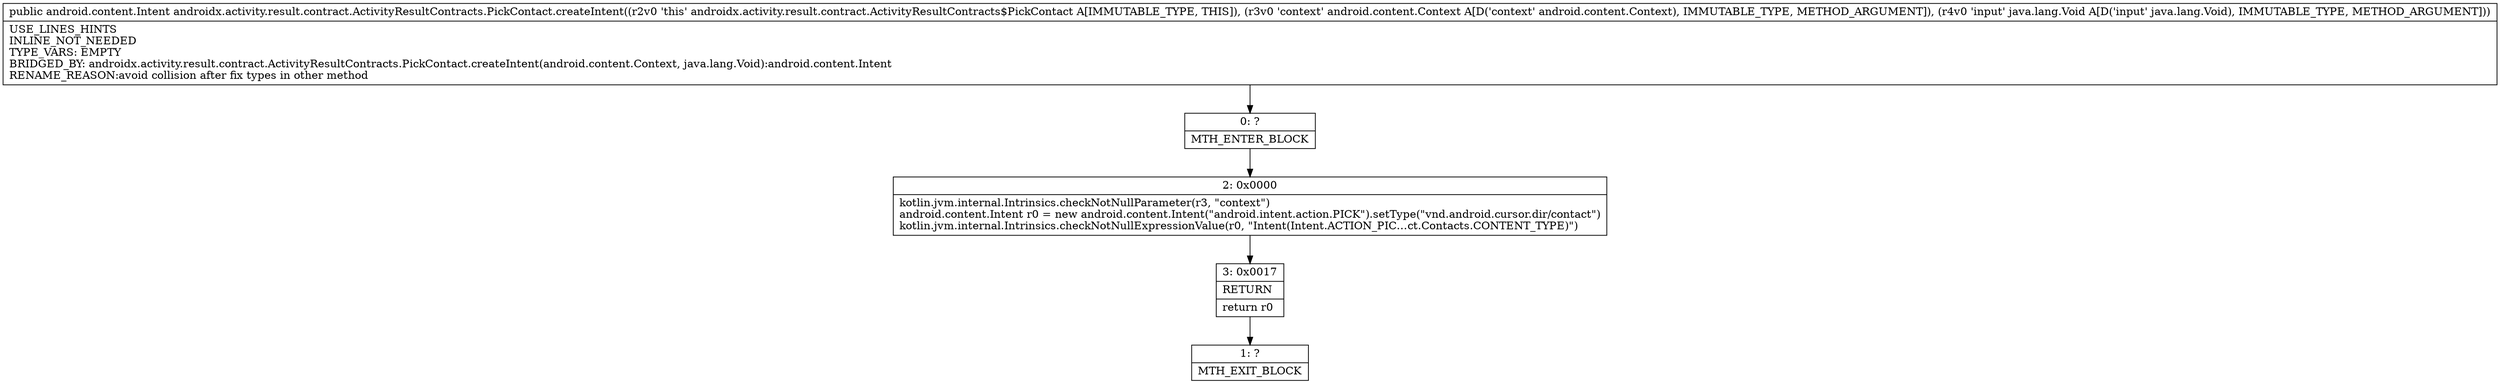 digraph "CFG forandroidx.activity.result.contract.ActivityResultContracts.PickContact.createIntent(Landroid\/content\/Context;Ljava\/lang\/Void;)Landroid\/content\/Intent;" {
Node_0 [shape=record,label="{0\:\ ?|MTH_ENTER_BLOCK\l}"];
Node_2 [shape=record,label="{2\:\ 0x0000|kotlin.jvm.internal.Intrinsics.checkNotNullParameter(r3, \"context\")\landroid.content.Intent r0 = new android.content.Intent(\"android.intent.action.PICK\").setType(\"vnd.android.cursor.dir\/contact\")\lkotlin.jvm.internal.Intrinsics.checkNotNullExpressionValue(r0, \"Intent(Intent.ACTION_PIC…ct.Contacts.CONTENT_TYPE)\")\l}"];
Node_3 [shape=record,label="{3\:\ 0x0017|RETURN\l|return r0\l}"];
Node_1 [shape=record,label="{1\:\ ?|MTH_EXIT_BLOCK\l}"];
MethodNode[shape=record,label="{public android.content.Intent androidx.activity.result.contract.ActivityResultContracts.PickContact.createIntent((r2v0 'this' androidx.activity.result.contract.ActivityResultContracts$PickContact A[IMMUTABLE_TYPE, THIS]), (r3v0 'context' android.content.Context A[D('context' android.content.Context), IMMUTABLE_TYPE, METHOD_ARGUMENT]), (r4v0 'input' java.lang.Void A[D('input' java.lang.Void), IMMUTABLE_TYPE, METHOD_ARGUMENT]))  | USE_LINES_HINTS\lINLINE_NOT_NEEDED\lTYPE_VARS: EMPTY\lBRIDGED_BY: androidx.activity.result.contract.ActivityResultContracts.PickContact.createIntent(android.content.Context, java.lang.Void):android.content.Intent\lRENAME_REASON:avoid collision after fix types in other method\l}"];
MethodNode -> Node_0;Node_0 -> Node_2;
Node_2 -> Node_3;
Node_3 -> Node_1;
}

